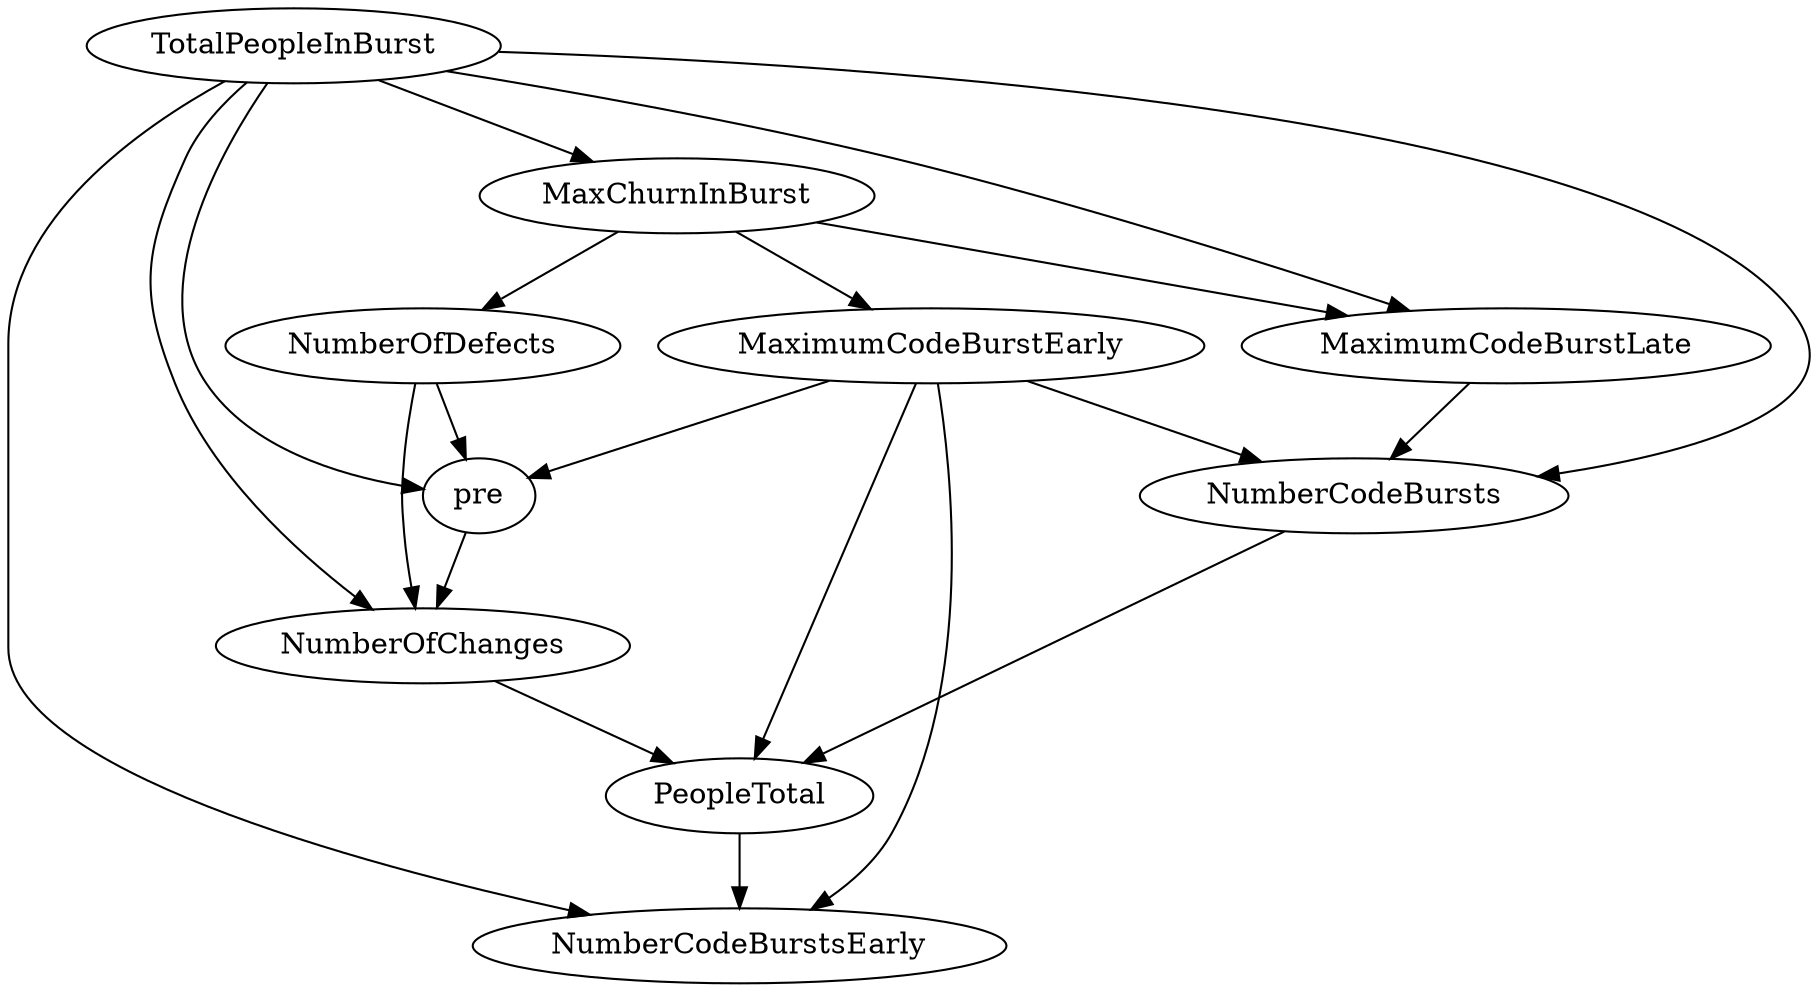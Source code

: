 digraph {
   NumberCodeBursts;
   NumberOfDefects;
   NumberOfChanges;
   MaximumCodeBurstEarly;
   TotalPeopleInBurst;
   NumberCodeBurstsEarly;
   MaxChurnInBurst;
   pre;
   MaximumCodeBurstLate;
   PeopleTotal;
   NumberCodeBursts -> PeopleTotal;
   NumberOfDefects -> NumberOfChanges;
   NumberOfDefects -> pre;
   NumberOfChanges -> PeopleTotal;
   MaximumCodeBurstEarly -> NumberCodeBursts;
   MaximumCodeBurstEarly -> NumberCodeBurstsEarly;
   MaximumCodeBurstEarly -> pre;
   MaximumCodeBurstEarly -> PeopleTotal;
   TotalPeopleInBurst -> NumberCodeBursts;
   TotalPeopleInBurst -> NumberOfChanges;
   TotalPeopleInBurst -> NumberCodeBurstsEarly;
   TotalPeopleInBurst -> MaxChurnInBurst;
   TotalPeopleInBurst -> pre;
   TotalPeopleInBurst -> MaximumCodeBurstLate;
   MaxChurnInBurst -> NumberOfDefects;
   MaxChurnInBurst -> MaximumCodeBurstEarly;
   MaxChurnInBurst -> MaximumCodeBurstLate;
   pre -> NumberOfChanges;
   MaximumCodeBurstLate -> NumberCodeBursts;
   PeopleTotal -> NumberCodeBurstsEarly;
}
